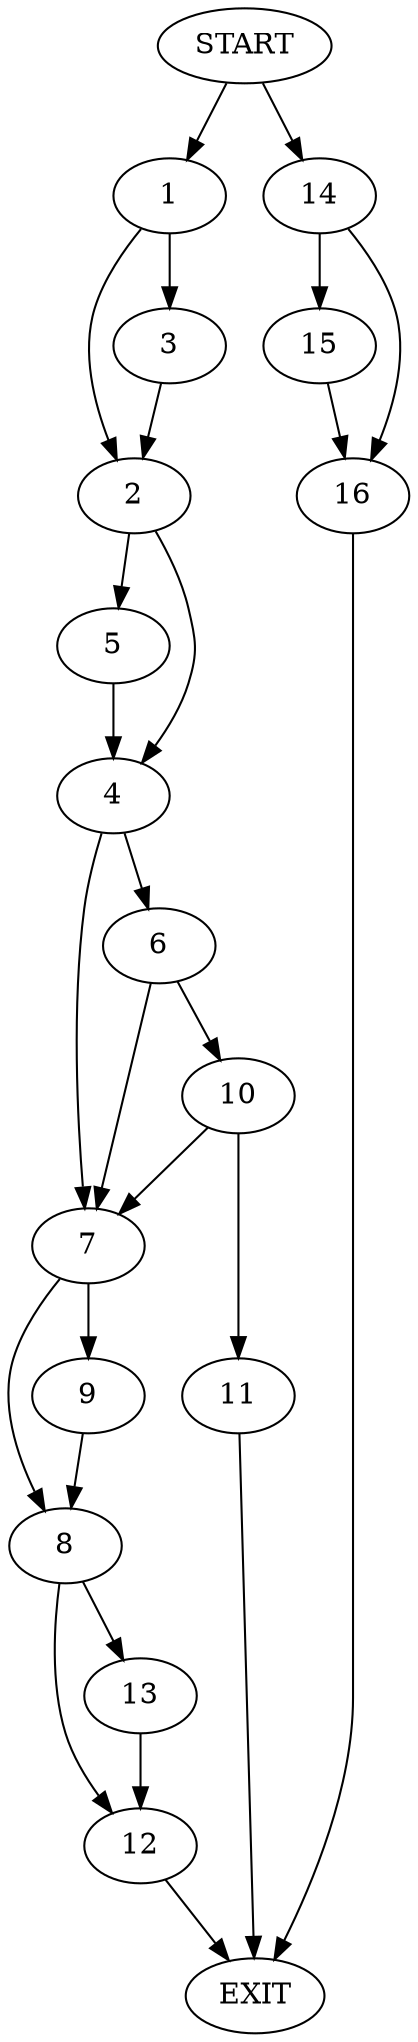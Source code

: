 digraph {
0 [label="START"]
17 [label="EXIT"]
0 -> 1
1 -> 2
1 -> 3
3 -> 2
2 -> 4
2 -> 5
5 -> 4
4 -> 6
4 -> 7
7 -> 8
7 -> 9
6 -> 10
6 -> 7
10 -> 7
10 -> 11
11 -> 17
8 -> 12
8 -> 13
9 -> 8
0 -> 14
14 -> 15
14 -> 16
15 -> 16
16 -> 17
12 -> 17
13 -> 12
}
